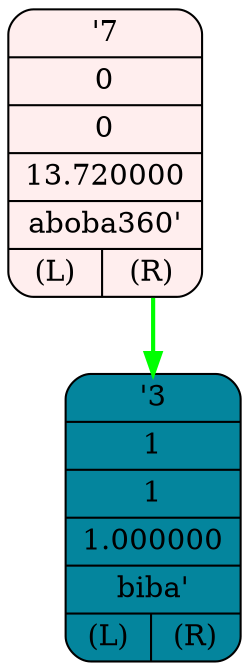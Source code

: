 digraph G{
    rankdir=TB;
    NODE0x7ffeaf07d248[shape="Mrecord",color="black",fillcolor="#FFEEEE",style="filled",label="{'7|0|0|13.720000|aboba360' | {<L> (L)| <R> (R)}}"]
    NODE0x7ffeaf07d270[shape="Mrecord",color="black",fillcolor="#04859D",style="filled",label="{'3|1|1|1.000000|biba' | {<L> (L)| <R> (R)}}"]
    NODE0x7ffeaf07d248:R-> NODE0x7ffeaf07d270 [color="#00FF00",penwidth=2,label=""]
}